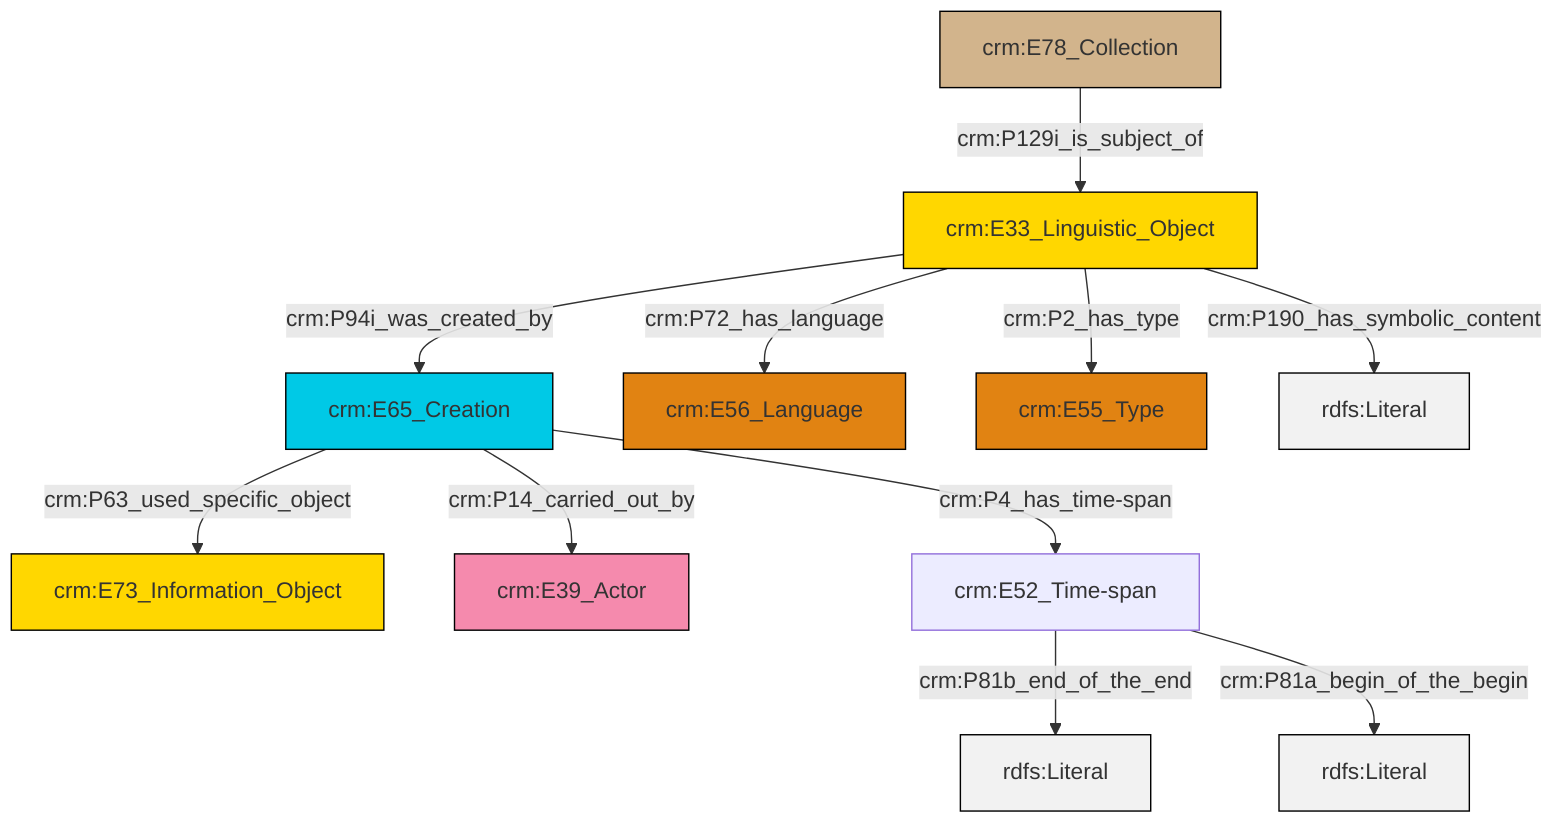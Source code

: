 graph TD
classDef Literal fill:#f2f2f2,stroke:#000000;
classDef CRM_Entity fill:#FFFFFF,stroke:#000000;
classDef Temporal_Entity fill:#00C9E6, stroke:#000000;
classDef Type fill:#E18312, stroke:#000000;
classDef Time-Span fill:#2C9C91, stroke:#000000;
classDef Appellation fill:#FFEB7F, stroke:#000000;
classDef Place fill:#008836, stroke:#000000;
classDef Persistent_Item fill:#B266B2, stroke:#000000;
classDef Conceptual_Object fill:#FFD700, stroke:#000000;
classDef Physical_Thing fill:#D2B48C, stroke:#000000;
classDef Actor fill:#f58aad, stroke:#000000;
classDef PC_Classes fill:#4ce600, stroke:#000000;
classDef Multi fill:#cccccc,stroke:#000000;

0["crm:E65_Creation"]:::Temporal_Entity -->|crm:P63_used_specific_object| 1["crm:E73_Information_Object"]:::Conceptual_Object
0["crm:E65_Creation"]:::Temporal_Entity -->|crm:P14_carried_out_by| 4["crm:E39_Actor"]:::Actor
0["crm:E65_Creation"]:::Temporal_Entity -->|crm:P4_has_time-span| 6["crm:E52_Time-span"]:::Default
7["crm:E33_Linguistic_Object"]:::Conceptual_Object -->|crm:P72_has_language| 2["crm:E56_Language"]:::Type
7["crm:E33_Linguistic_Object"]:::Conceptual_Object -->|crm:P2_has_type| 8["crm:E55_Type"]:::Type
7["crm:E33_Linguistic_Object"]:::Conceptual_Object -->|crm:P94i_was_created_by| 0["crm:E65_Creation"]:::Temporal_Entity
11["crm:E78_Collection"]:::Physical_Thing -->|crm:P129i_is_subject_of| 7["crm:E33_Linguistic_Object"]:::Conceptual_Object
6["crm:E52_Time-span"]:::Default -->|crm:P81b_end_of_the_end| 12[rdfs:Literal]:::Literal
7["crm:E33_Linguistic_Object"]:::Conceptual_Object -->|crm:P190_has_symbolic_content| 14[rdfs:Literal]:::Literal
6["crm:E52_Time-span"]:::Default -->|crm:P81a_begin_of_the_begin| 17[rdfs:Literal]:::Literal
